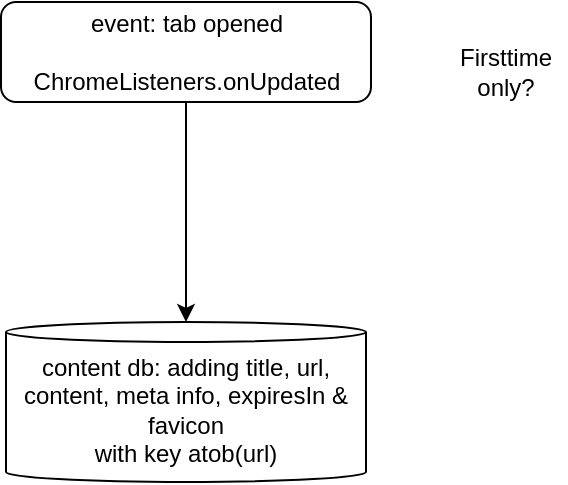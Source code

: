 <mxfile version="21.2.9" type="github">
  <diagram name="Seite-1" id="Afa9OzGU9VT6Kw_RbNjM">
    <mxGraphModel dx="671" dy="603" grid="1" gridSize="10" guides="1" tooltips="1" connect="1" arrows="1" fold="1" page="1" pageScale="1" pageWidth="827" pageHeight="1169" math="0" shadow="0">
      <root>
        <mxCell id="0" />
        <mxCell id="1" parent="0" />
        <mxCell id="21zig455Lk8CdIAZ-2xM-1" value="event: tab opened&lt;br&gt;&lt;br&gt;ChromeListeners.onUpdated" style="rounded=1;whiteSpace=wrap;html=1;" parent="1" vertex="1">
          <mxGeometry x="247.5" y="160" width="185" height="50" as="geometry" />
        </mxCell>
        <mxCell id="3" value="content db: adding title, url, content, meta info, expiresIn &amp;amp; favicon&lt;br&gt;with key atob(url)" style="shape=cylinder3;whiteSpace=wrap;html=1;boundedLbl=1;backgroundOutline=1;size=5;" parent="1" vertex="1">
          <mxGeometry x="250" y="320" width="180" height="80" as="geometry" />
        </mxCell>
        <mxCell id="4" value="" style="endArrow=classic;html=1;rounded=0;entryX=0.5;entryY=0;entryDx=0;entryDy=0;entryPerimeter=0;" parent="1" source="21zig455Lk8CdIAZ-2xM-1" target="3" edge="1">
          <mxGeometry width="50" height="50" relative="1" as="geometry">
            <mxPoint x="250" y="360" as="sourcePoint" />
            <mxPoint x="300" y="310" as="targetPoint" />
          </mxGeometry>
        </mxCell>
        <mxCell id="PX2ckn2gSQI_3bdxVXSw-4" value="Firsttime only?" style="text;html=1;strokeColor=none;fillColor=none;align=center;verticalAlign=middle;whiteSpace=wrap;rounded=0;" vertex="1" parent="1">
          <mxGeometry x="470" y="180" width="60" height="30" as="geometry" />
        </mxCell>
      </root>
    </mxGraphModel>
  </diagram>
</mxfile>
